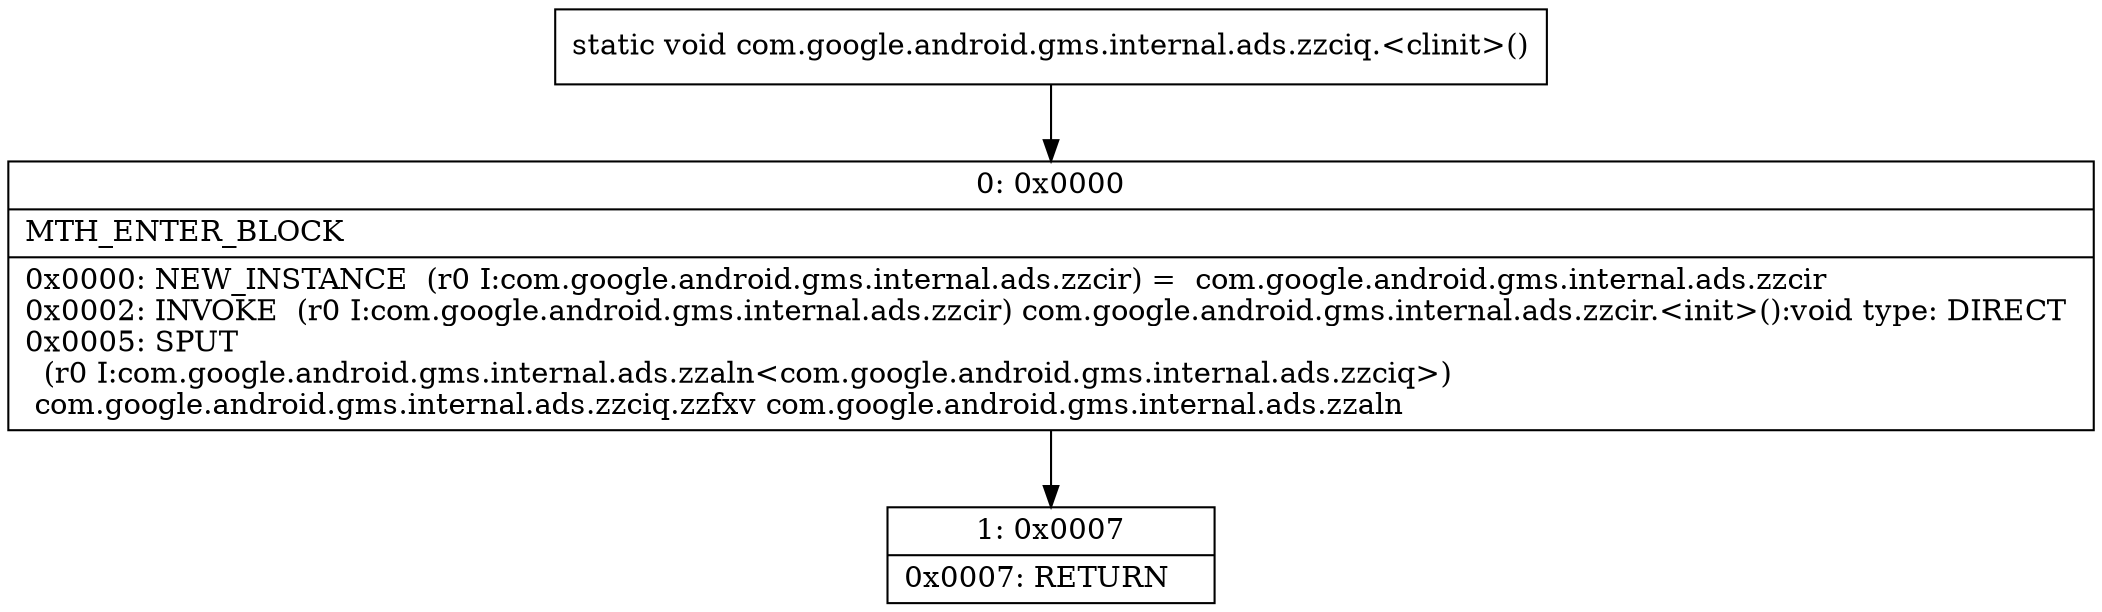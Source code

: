 digraph "CFG forcom.google.android.gms.internal.ads.zzciq.\<clinit\>()V" {
Node_0 [shape=record,label="{0\:\ 0x0000|MTH_ENTER_BLOCK\l|0x0000: NEW_INSTANCE  (r0 I:com.google.android.gms.internal.ads.zzcir) =  com.google.android.gms.internal.ads.zzcir \l0x0002: INVOKE  (r0 I:com.google.android.gms.internal.ads.zzcir) com.google.android.gms.internal.ads.zzcir.\<init\>():void type: DIRECT \l0x0005: SPUT  \l  (r0 I:com.google.android.gms.internal.ads.zzaln\<com.google.android.gms.internal.ads.zzciq\>)\l com.google.android.gms.internal.ads.zzciq.zzfxv com.google.android.gms.internal.ads.zzaln \l}"];
Node_1 [shape=record,label="{1\:\ 0x0007|0x0007: RETURN   \l}"];
MethodNode[shape=record,label="{static void com.google.android.gms.internal.ads.zzciq.\<clinit\>() }"];
MethodNode -> Node_0;
Node_0 -> Node_1;
}

